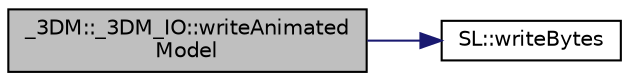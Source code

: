 digraph "_3DM::_3DM_IO::writeAnimatedModel"
{
 // INTERACTIVE_SVG=YES
 // LATEX_PDF_SIZE
  edge [fontname="Helvetica",fontsize="10",labelfontname="Helvetica",labelfontsize="10"];
  node [fontname="Helvetica",fontsize="10",shape=record];
  rankdir="LR";
  Node1 [label="_3DM::_3DM_IO::writeAnimated\lModel",height=0.2,width=0.4,color="black", fillcolor="grey75", style="filled", fontcolor="black",tooltip=" "];
  Node1 -> Node2 [color="midnightblue",fontsize="10",style="solid",fontname="Helvetica"];
  Node2 [label="SL::writeBytes",height=0.2,width=0.4,color="black", fillcolor="white", style="filled",URL="$d5/d71/namespace_s_l.html#a5a64b921cdb4809672c2c9882f6cdbc7",tooltip=" "];
}
